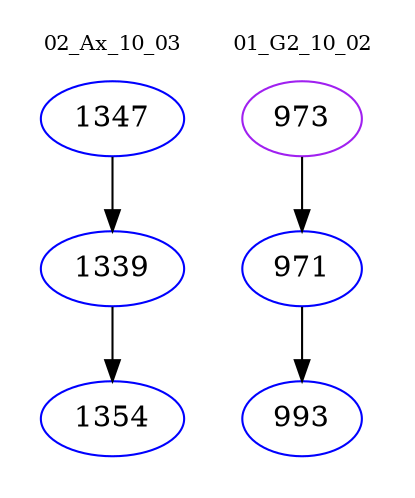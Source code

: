 digraph{
subgraph cluster_0 {
color = white
label = "02_Ax_10_03";
fontsize=10;
T0_1347 [label="1347", color="blue"]
T0_1347 -> T0_1339 [color="black"]
T0_1339 [label="1339", color="blue"]
T0_1339 -> T0_1354 [color="black"]
T0_1354 [label="1354", color="blue"]
}
subgraph cluster_1 {
color = white
label = "01_G2_10_02";
fontsize=10;
T1_973 [label="973", color="purple"]
T1_973 -> T1_971 [color="black"]
T1_971 [label="971", color="blue"]
T1_971 -> T1_993 [color="black"]
T1_993 [label="993", color="blue"]
}
}
